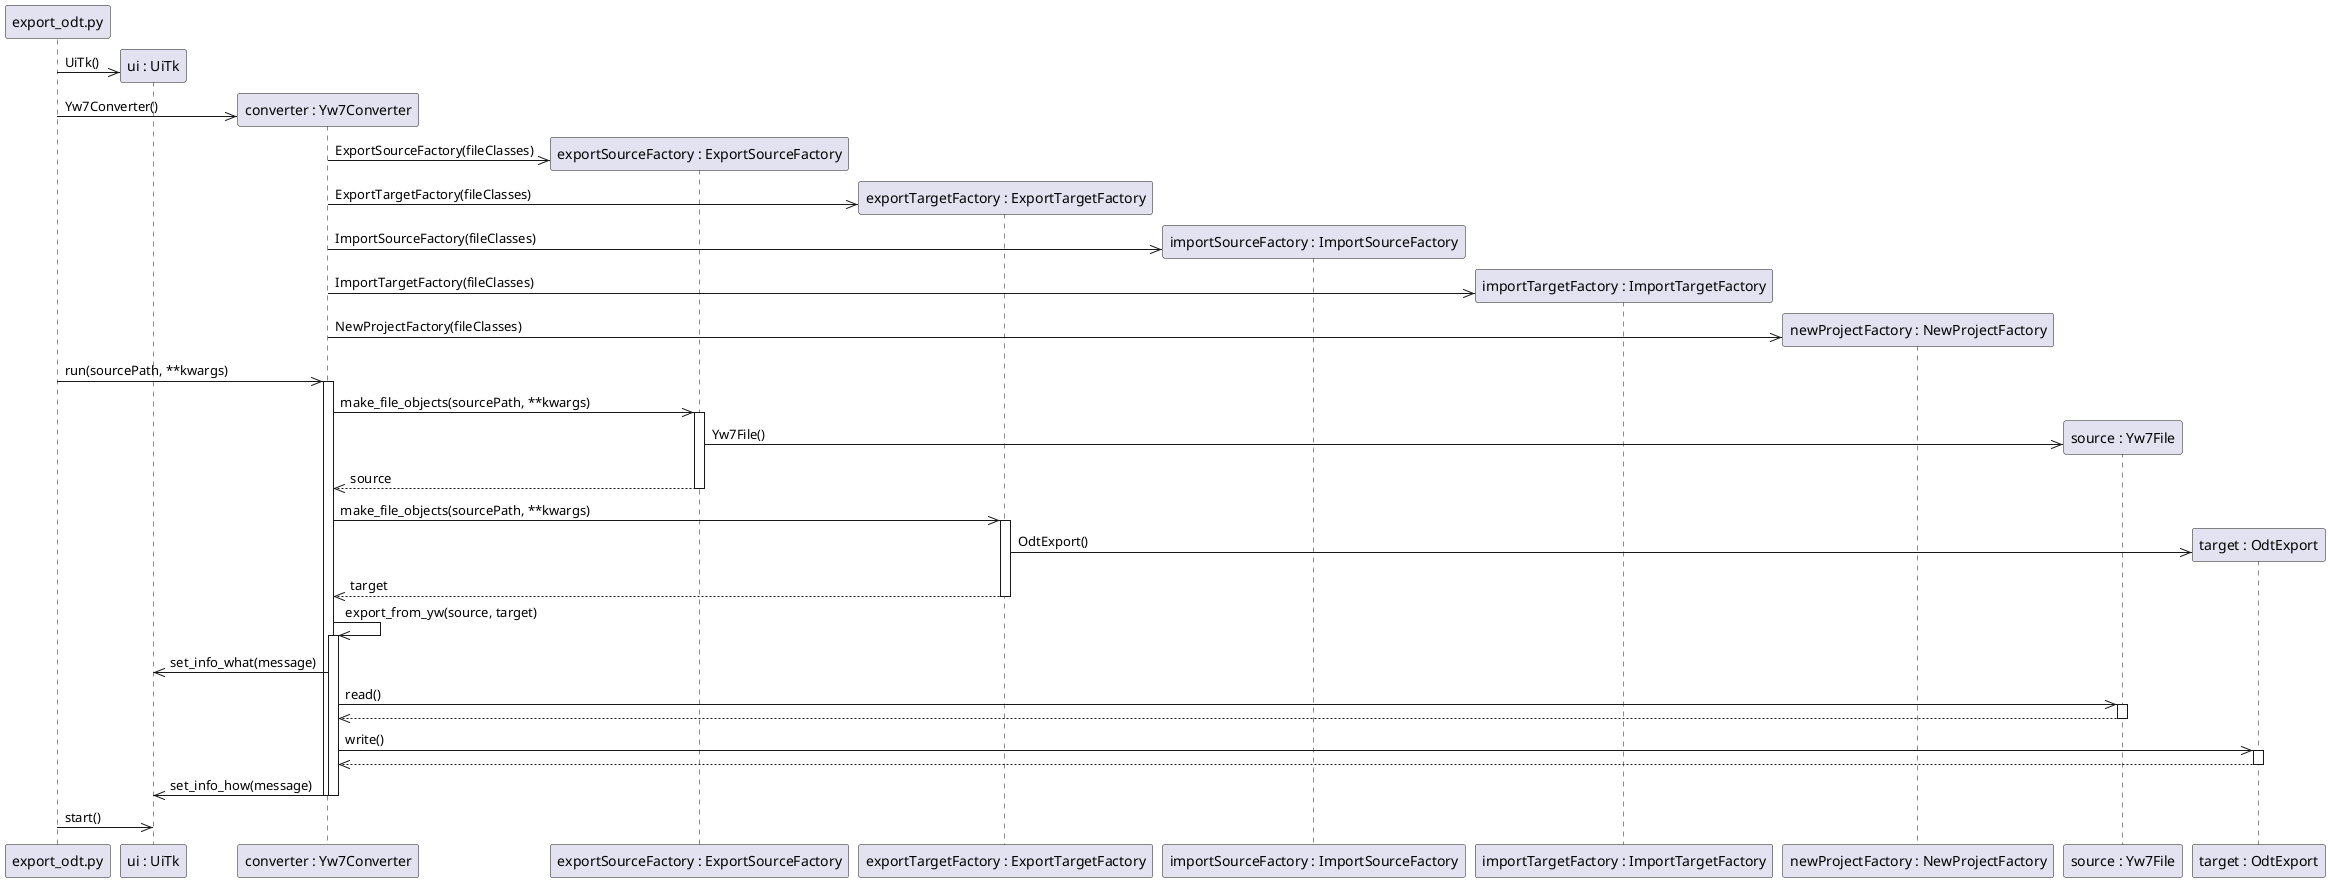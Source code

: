 @startuml
create export_odt.py as script

create "ui : UiTk"
script ->> "ui : UiTk" : UiTk()

create "converter : Yw7Converter" as converter 
script ->> converter : Yw7Converter()

create "exportSourceFactory : ExportSourceFactory" as exportSourceFactory
converter ->> exportSourceFactory : ExportSourceFactory(fileClasses)

create "exportTargetFactory : ExportTargetFactory" as exportTargetFactory 
converter ->> exportTargetFactory : ExportTargetFactory(fileClasses)

create "importSourceFactory : ImportSourceFactory" as importSourceFactory 
converter ->> importSourceFactory : ImportSourceFactory(fileClasses)

create "importTargetFactory : ImportTargetFactory" as importTargetFactory 
converter ->> importTargetFactory : ImportTargetFactory(fileClasses)

create "newProjectFactory : NewProjectFactory" as newProjectFactory 
converter ->> newProjectFactory : NewProjectFactory(fileClasses)

script ->> converter : run(sourcePath, **kwargs)

activate converter
converter ->> exportSourceFactory : make_file_objects(sourcePath, **kwargs)

activate exportSourceFactory
create "source : Yw7File" as source
exportSourceFactory ->> source : Yw7File()
exportSourceFactory -->> converter : source
deactivate exportSourceFactory

converter ->> exportTargetFactory : make_file_objects(sourcePath, **kwargs)

activate exportTargetFactory
create "target : OdtExport" as target
exportTargetFactory ->> target : OdtExport()
exportTargetFactory -->> converter : target
deactivate exportTargetFactory

converter ->> converter : export_from_yw(source, target)
activate converter
converter ->> "ui : UiTk" : set_info_what(message)

converter ->> source : read()
activate source
source -->> converter
deactivate source

converter ->> target : write()
activate target
target -->> converter
deactivate target

converter ->> "ui : UiTk" : set_info_how(message)
deactivate converter
deactivate converter

script ->> "ui : UiTk" : start()
@enduml
